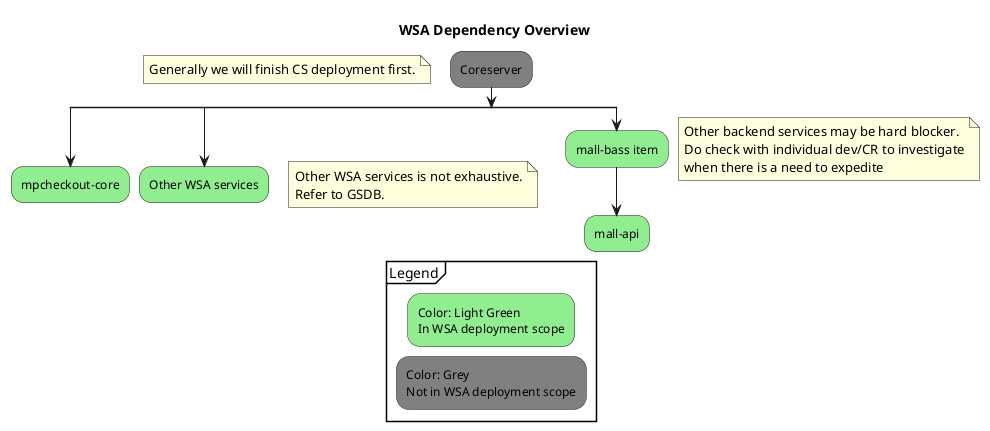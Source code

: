 @startuml

title WSA Dependency Overview

#Grey:Coreserver;
floating note left: Generally we will finish CS deployment first.


split
    #LightGreen:mpcheckout-core;
    detach
split again
    #LightGreen:Other WSA services;
    floating note right: Other WSA services is not exhaustive.\nRefer to GSDB.
    detach
split again
    #LightGreen:mall-bass item;
    floating note right: Other backend services may be hard blocker.\nDo check with individual dev/CR to investigate\nwhen there is a need to expedite 
    #LightGreen:mall-api;
end split


detach

detach
partition "Legend" {
    #LightGreen:Color: Light Green\nIn WSA deployment scope;
    detach
    #Grey:Color: Grey\nNot in WSA deployment scope;
    detach
}


@enduml